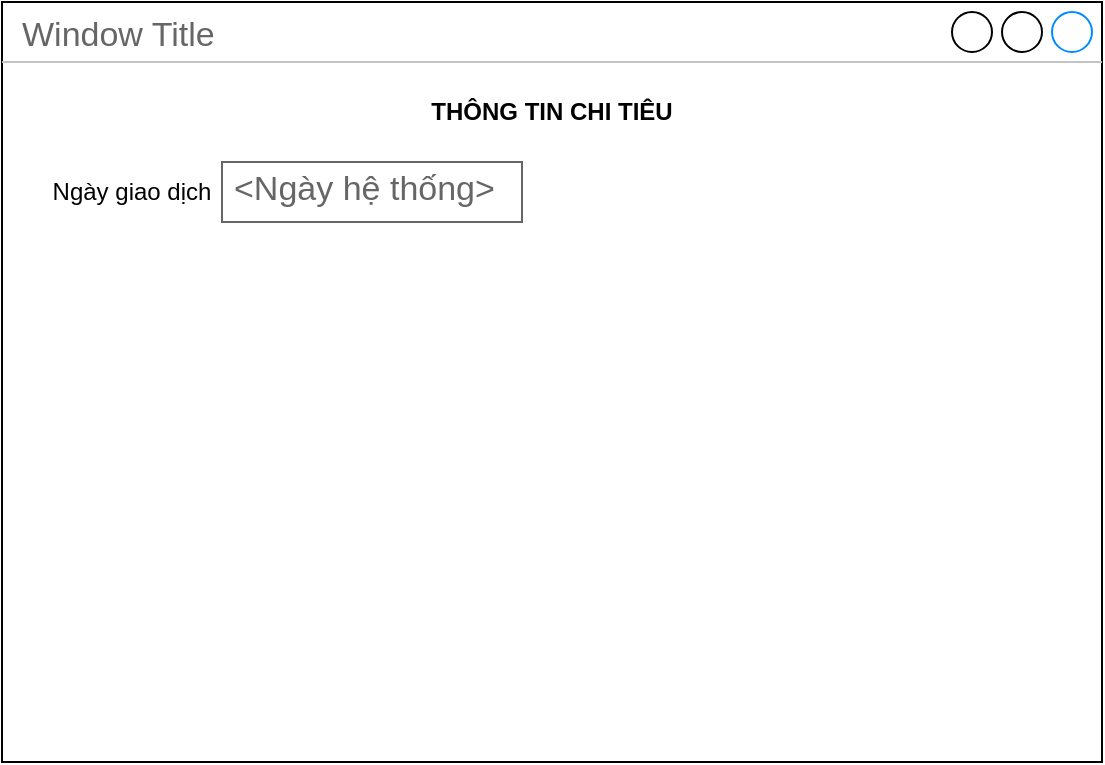 <mxfile version="14.7.2" type="github">
  <diagram id="RMA0gpW58A4giQYbhMxl" name="Page-1">
    <mxGraphModel dx="1108" dy="450" grid="1" gridSize="10" guides="1" tooltips="1" connect="1" arrows="1" fold="1" page="1" pageScale="1" pageWidth="850" pageHeight="1100" math="0" shadow="0">
      <root>
        <mxCell id="0" />
        <mxCell id="1" parent="0" />
        <mxCell id="bsy1FFPhVirSa5bNv7_C-1" value="Window Title" style="strokeWidth=1;shadow=0;dashed=0;align=center;html=1;shape=mxgraph.mockup.containers.window;align=left;verticalAlign=top;spacingLeft=8;strokeColor2=#008cff;strokeColor3=#c4c4c4;fontColor=#666666;mainText=;fontSize=17;labelBackgroundColor=none;" vertex="1" parent="1">
          <mxGeometry x="130" y="70" width="550" height="380" as="geometry" />
        </mxCell>
        <mxCell id="bsy1FFPhVirSa5bNv7_C-2" value="Ngày giao dịch" style="text;html=1;strokeColor=none;fillColor=none;align=center;verticalAlign=middle;whiteSpace=wrap;rounded=0;" vertex="1" parent="1">
          <mxGeometry x="150" y="150" width="90" height="30" as="geometry" />
        </mxCell>
        <mxCell id="bsy1FFPhVirSa5bNv7_C-3" value="&amp;lt;Ngày hệ thống&amp;gt;" style="strokeWidth=1;shadow=0;dashed=0;align=center;html=1;shape=mxgraph.mockup.text.textBox;fontColor=#666666;align=left;fontSize=17;spacingLeft=4;spacingTop=-3;strokeColor=#666666;mainText=" vertex="1" parent="1">
          <mxGeometry x="240" y="150" width="150" height="30" as="geometry" />
        </mxCell>
        <mxCell id="bsy1FFPhVirSa5bNv7_C-4" value="&lt;b&gt;THÔNG TIN CHI TIÊU&lt;/b&gt;" style="text;html=1;strokeColor=none;fillColor=none;align=center;verticalAlign=middle;whiteSpace=wrap;rounded=0;" vertex="1" parent="1">
          <mxGeometry x="270" y="110" width="270" height="30" as="geometry" />
        </mxCell>
      </root>
    </mxGraphModel>
  </diagram>
</mxfile>
